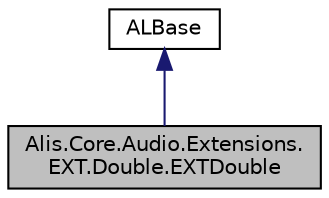 digraph "Alis.Core.Audio.Extensions.EXT.Double.EXTDouble"
{
 // LATEX_PDF_SIZE
  edge [fontname="Helvetica",fontsize="10",labelfontname="Helvetica",labelfontsize="10"];
  node [fontname="Helvetica",fontsize="10",shape=record];
  Node1 [label="Alis.Core.Audio.Extensions.\lEXT.Double.EXTDouble",height=0.2,width=0.4,color="black", fillcolor="grey75", style="filled", fontcolor="black",tooltip="The ext double class"];
  Node2 -> Node1 [dir="back",color="midnightblue",fontsize="10",style="solid",fontname="Helvetica"];
  Node2 [label="ALBase",height=0.2,width=0.4,color="black", fillcolor="white", style="filled",URL="$class_alis_1_1_core_1_1_audio_1_1_native_1_1_a_l_base.html",tooltip="This is a base class for OpenAL APIs that are using DllImport and want to resolve different dll names..."];
}
